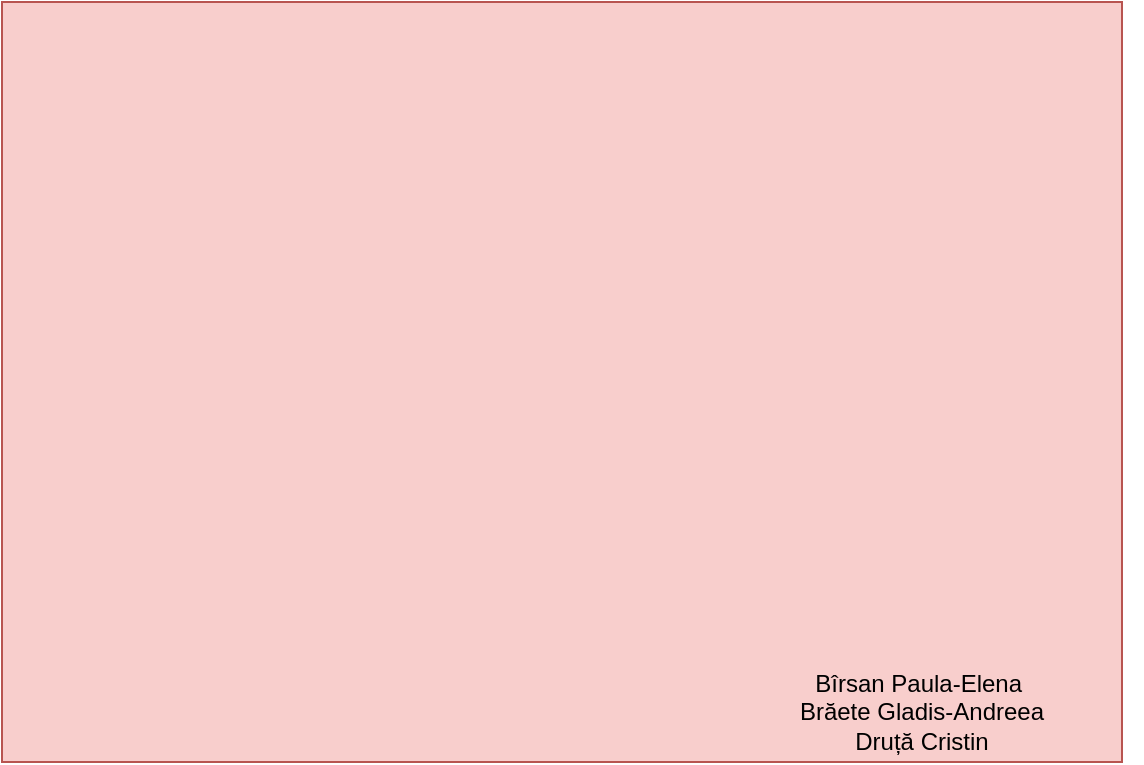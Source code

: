 <mxfile version="24.8.8">
  <diagram name="Page-1" id="Pv97HE3-5jCru6XMBd0A">
    <mxGraphModel dx="1050" dy="557" grid="1" gridSize="10" guides="1" tooltips="1" connect="1" arrows="1" fold="1" page="1" pageScale="1" pageWidth="850" pageHeight="1100" math="0" shadow="0">
      <root>
        <mxCell id="0" />
        <mxCell id="1" parent="0" />
        <mxCell id="5dn2M41F9U7NWbhOmC-9-1" value="" style="rounded=0;whiteSpace=wrap;html=1;fillColor=#f8cecc;strokeColor=#b85450;" parent="1" vertex="1">
          <mxGeometry x="140" y="100" width="560" height="380" as="geometry" />
        </mxCell>
        <mxCell id="PkmzNB2msEm_FVJANBXl-1" value="Bîrsan Paula-Elena&amp;nbsp;&lt;div&gt;Brăete Gladis-Andreea&lt;/div&gt;&lt;div&gt;Druță Cristin&lt;/div&gt;" style="text;html=1;align=center;verticalAlign=middle;whiteSpace=wrap;rounded=0;" vertex="1" parent="1">
          <mxGeometry x="490" y="440" width="220" height="30" as="geometry" />
        </mxCell>
      </root>
    </mxGraphModel>
  </diagram>
</mxfile>

